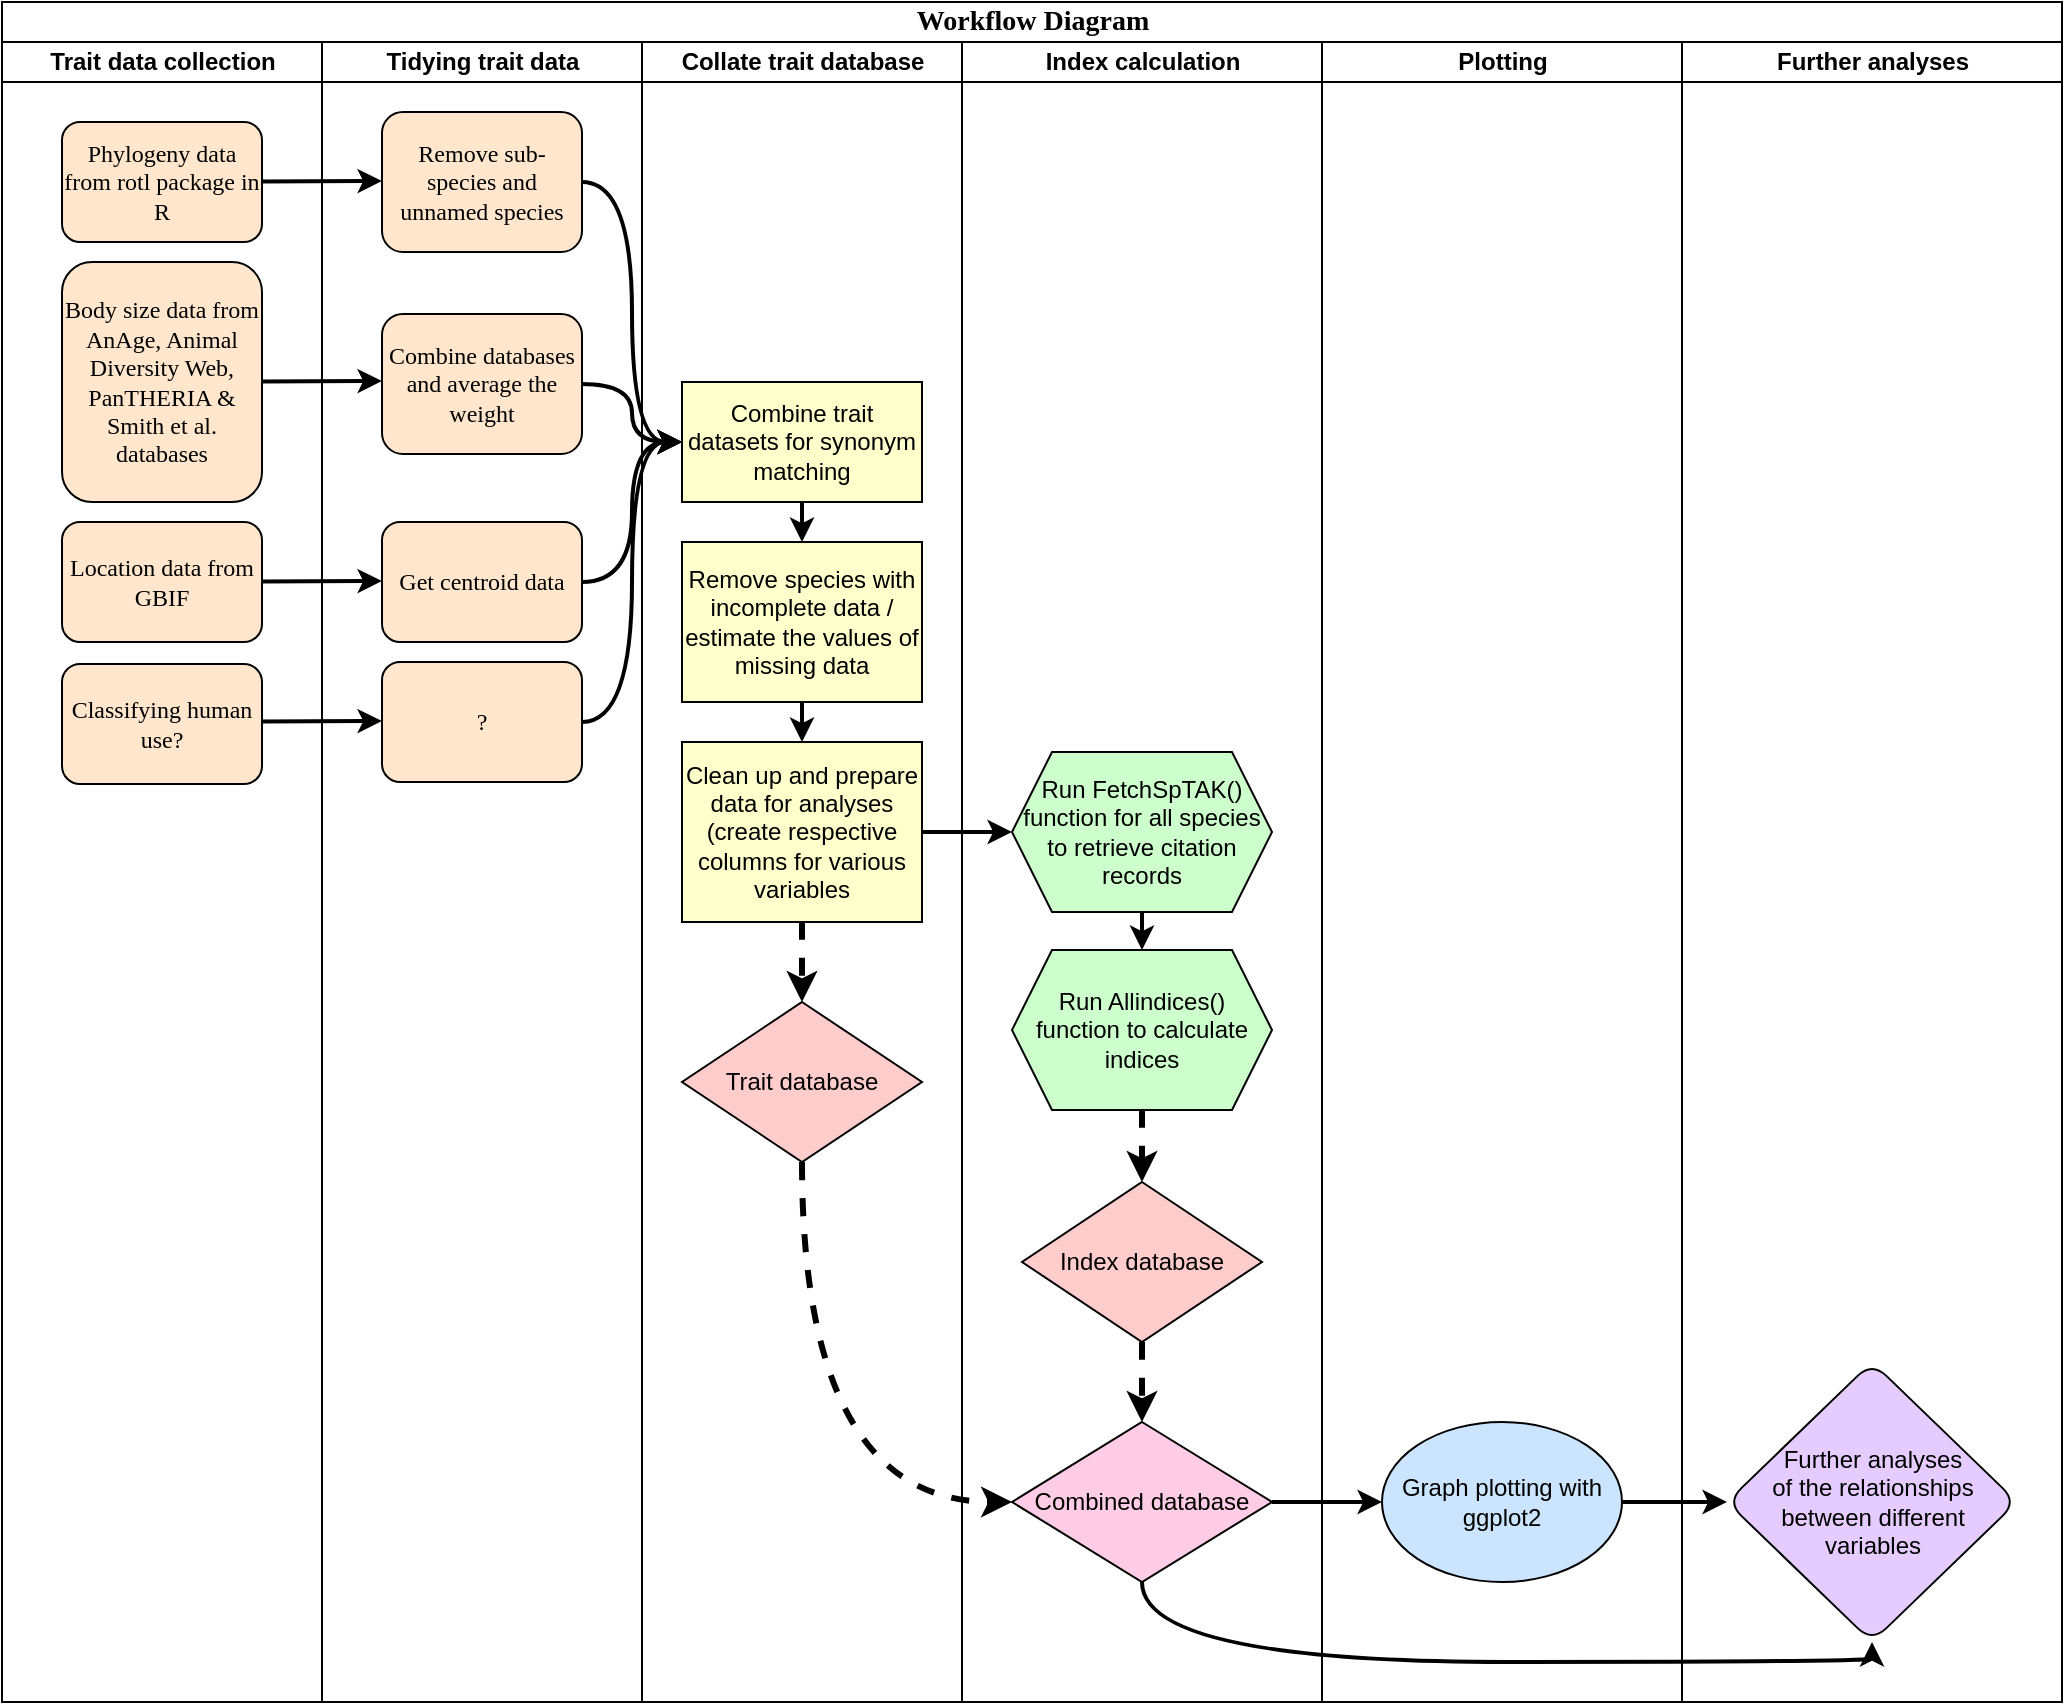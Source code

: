 <mxfile version="13.7.3" type="device"><diagram name="Page-1" id="74e2e168-ea6b-b213-b513-2b3c1d86103e"><mxGraphModel dx="1422" dy="822" grid="1" gridSize="10" guides="1" tooltips="1" connect="1" arrows="1" fold="1" page="1" pageScale="1" pageWidth="1100" pageHeight="850" background="#ffffff" math="0" shadow="0"><root><mxCell id="0"/><mxCell id="1" parent="0"/><mxCell id="77e6c97f196da883-1" value="&lt;font style=&quot;font-size: 14px&quot;&gt;Workflow Diagram&lt;/font&gt;" style="swimlane;html=1;childLayout=stackLayout;startSize=20;rounded=0;shadow=0;labelBackgroundColor=none;strokeWidth=1;fontFamily=Verdana;fontSize=8;align=center;" parent="1" vertex="1"><mxGeometry x="70" y="40" width="1030" height="850" as="geometry"><mxRectangle x="70" y="40" width="180" height="20" as="alternateBounds"/></mxGeometry></mxCell><mxCell id="77e6c97f196da883-2" value="Trait data collection" style="swimlane;html=1;startSize=20;" parent="77e6c97f196da883-1" vertex="1"><mxGeometry y="20" width="160" height="830" as="geometry"/></mxCell><mxCell id="77e6c97f196da883-8" value="&lt;font style=&quot;font-size: 12px&quot;&gt;Phylogeny data from rotl package in R&lt;/font&gt;" style="rounded=1;whiteSpace=wrap;html=1;shadow=0;labelBackgroundColor=none;strokeWidth=1;fontFamily=Verdana;fontSize=8;align=center;fillColor=#FFE6CC;" parent="77e6c97f196da883-2" vertex="1"><mxGeometry x="30" y="40" width="100" height="60" as="geometry"/></mxCell><mxCell id="77e6c97f196da883-9" value="&lt;font style=&quot;font-size: 12px&quot;&gt;Body size data from AnAge, Animal Diversity Web, PanTHERIA &amp;amp; Smith et al. databases&lt;/font&gt;" style="rounded=1;whiteSpace=wrap;html=1;shadow=0;labelBackgroundColor=none;strokeWidth=1;fontFamily=Verdana;fontSize=8;align=center;fillColor=#FFE6CC;" parent="77e6c97f196da883-2" vertex="1"><mxGeometry x="30" y="110" width="100" height="120" as="geometry"/></mxCell><mxCell id="77e6c97f196da883-10" value="&lt;font style=&quot;font-size: 12px&quot;&gt;Location data from GBIF&lt;/font&gt;" style="rounded=1;whiteSpace=wrap;html=1;shadow=0;labelBackgroundColor=none;strokeWidth=1;fontFamily=Verdana;fontSize=8;align=center;fillColor=#FFE6CC;" parent="77e6c97f196da883-2" vertex="1"><mxGeometry x="30" y="240" width="100" height="60" as="geometry"/></mxCell><mxCell id="XKUxORRQM8vKHSbiPtRv-2" value="&lt;font style=&quot;font-size: 12px&quot;&gt;Classifying human use?&lt;/font&gt;" style="rounded=1;whiteSpace=wrap;html=1;shadow=0;labelBackgroundColor=none;strokeWidth=1;fontFamily=Verdana;fontSize=8;align=center;fillColor=#FFE6CC;" vertex="1" parent="77e6c97f196da883-2"><mxGeometry x="30" y="311" width="100" height="60" as="geometry"/></mxCell><mxCell id="XKUxORRQM8vKHSbiPtRv-11" value="" style="endArrow=classic;html=1;strokeWidth=2;" edge="1" parent="77e6c97f196da883-2" source="77e6c97f196da883-8"><mxGeometry width="50" height="50" relative="1" as="geometry"><mxPoint x="140" y="69.5" as="sourcePoint"/><mxPoint x="190" y="69.5" as="targetPoint"/></mxGeometry></mxCell><mxCell id="77e6c97f196da883-3" value="Tidying trait data" style="swimlane;html=1;startSize=20;" parent="77e6c97f196da883-1" vertex="1"><mxGeometry x="160" y="20" width="160" height="830" as="geometry"/></mxCell><mxCell id="XKUxORRQM8vKHSbiPtRv-14" value="" style="endArrow=classic;html=1;strokeWidth=2;" edge="1" parent="77e6c97f196da883-3"><mxGeometry width="50" height="50" relative="1" as="geometry"><mxPoint x="-30" y="339.773" as="sourcePoint"/><mxPoint x="30" y="339.5" as="targetPoint"/></mxGeometry></mxCell><mxCell id="XKUxORRQM8vKHSbiPtRv-13" value="" style="endArrow=classic;html=1;strokeWidth=2;" edge="1" parent="77e6c97f196da883-3"><mxGeometry width="50" height="50" relative="1" as="geometry"><mxPoint x="-30" y="269.773" as="sourcePoint"/><mxPoint x="30" y="269.5" as="targetPoint"/></mxGeometry></mxCell><mxCell id="XKUxORRQM8vKHSbiPtRv-12" value="" style="endArrow=classic;html=1;strokeWidth=2;" edge="1" parent="77e6c97f196da883-3"><mxGeometry width="50" height="50" relative="1" as="geometry"><mxPoint x="-30" y="169.773" as="sourcePoint"/><mxPoint x="30" y="169.5" as="targetPoint"/></mxGeometry></mxCell><mxCell id="XKUxORRQM8vKHSbiPtRv-5" value="&lt;font style=&quot;font-size: 12px&quot;&gt;Remove sub-species and unnamed species&lt;/font&gt;" style="rounded=1;whiteSpace=wrap;html=1;shadow=0;labelBackgroundColor=none;strokeWidth=1;fontFamily=Verdana;fontSize=8;align=center;fillColor=#FFE6CC;" vertex="1" parent="77e6c97f196da883-3"><mxGeometry x="30" y="35" width="100" height="70" as="geometry"/></mxCell><mxCell id="XKUxORRQM8vKHSbiPtRv-7" value="&lt;font style=&quot;font-size: 12px&quot;&gt;Get centroid data&lt;/font&gt;" style="rounded=1;whiteSpace=wrap;html=1;shadow=0;labelBackgroundColor=none;strokeWidth=1;fontFamily=Verdana;fontSize=8;align=center;fillColor=#FFE6CC;" vertex="1" parent="77e6c97f196da883-3"><mxGeometry x="30" y="240" width="100" height="60" as="geometry"/></mxCell><mxCell id="XKUxORRQM8vKHSbiPtRv-8" value="&lt;font style=&quot;font-size: 12px&quot;&gt;?&lt;/font&gt;" style="rounded=1;whiteSpace=wrap;html=1;shadow=0;labelBackgroundColor=none;strokeWidth=1;fontFamily=Verdana;fontSize=8;align=center;fillColor=#FFE6CC;" vertex="1" parent="77e6c97f196da883-3"><mxGeometry x="30" y="310" width="100" height="60" as="geometry"/></mxCell><mxCell id="XKUxORRQM8vKHSbiPtRv-6" value="&lt;font style=&quot;font-size: 12px&quot;&gt;Combine databases and average the weight&lt;/font&gt;" style="rounded=1;whiteSpace=wrap;html=1;shadow=0;labelBackgroundColor=none;strokeWidth=1;fontFamily=Verdana;fontSize=8;align=center;fillColor=#FFE6CC;" vertex="1" parent="77e6c97f196da883-3"><mxGeometry x="30" y="136" width="100" height="70" as="geometry"/></mxCell><mxCell id="77e6c97f196da883-4" value="Collate trait database" style="swimlane;html=1;startSize=20;horizontal=1;" parent="77e6c97f196da883-1" vertex="1"><mxGeometry x="320" y="20" width="160" height="830" as="geometry"/></mxCell><mxCell id="XKUxORRQM8vKHSbiPtRv-25" value="Combine trait datasets for synonym matching" style="rounded=0;whiteSpace=wrap;html=1;fillColor=#FFFFCC;" vertex="1" parent="77e6c97f196da883-4"><mxGeometry x="20" y="170" width="120" height="60" as="geometry"/></mxCell><mxCell id="XKUxORRQM8vKHSbiPtRv-26" value="Remove species with incomplete data / estimate the values of missing data" style="rounded=0;whiteSpace=wrap;html=1;fillColor=#FFFFCC;" vertex="1" parent="77e6c97f196da883-4"><mxGeometry x="20" y="250" width="120" height="80" as="geometry"/></mxCell><mxCell id="XKUxORRQM8vKHSbiPtRv-27" value="Clean up and prepare data for analyses (create respective columns for various variables" style="rounded=0;whiteSpace=wrap;html=1;fillColor=#FFFFCC;" vertex="1" parent="77e6c97f196da883-4"><mxGeometry x="20" y="350" width="120" height="90" as="geometry"/></mxCell><mxCell id="XKUxORRQM8vKHSbiPtRv-38" value="" style="edgeStyle=orthogonalEdgeStyle;curved=1;rounded=0;orthogonalLoop=1;jettySize=auto;html=1;entryX=0.5;entryY=0;entryDx=0;entryDy=0;strokeWidth=2;" edge="1" parent="77e6c97f196da883-4" source="XKUxORRQM8vKHSbiPtRv-25" target="XKUxORRQM8vKHSbiPtRv-26"><mxGeometry relative="1" as="geometry"><mxPoint x="80" y="310" as="targetPoint"/></mxGeometry></mxCell><mxCell id="XKUxORRQM8vKHSbiPtRv-40" value="" style="edgeStyle=orthogonalEdgeStyle;curved=1;rounded=0;orthogonalLoop=1;jettySize=auto;html=1;entryX=0.5;entryY=0;entryDx=0;entryDy=0;strokeWidth=2;" edge="1" parent="77e6c97f196da883-4" source="XKUxORRQM8vKHSbiPtRv-26" target="XKUxORRQM8vKHSbiPtRv-27"><mxGeometry relative="1" as="geometry"><mxPoint x="80" y="410" as="targetPoint"/></mxGeometry></mxCell><mxCell id="XKUxORRQM8vKHSbiPtRv-42" value="" style="edgeStyle=orthogonalEdgeStyle;curved=1;rounded=0;orthogonalLoop=1;jettySize=auto;html=1;entryX=0.5;entryY=0;entryDx=0;entryDy=0;labelBorderColor=none;dashed=1;strokeWidth=3;" edge="1" parent="77e6c97f196da883-4" source="XKUxORRQM8vKHSbiPtRv-27" target="XKUxORRQM8vKHSbiPtRv-24"><mxGeometry relative="1" as="geometry"><mxPoint x="80" y="520" as="targetPoint"/></mxGeometry></mxCell><mxCell id="XKUxORRQM8vKHSbiPtRv-24" value="Trait database" style="rhombus;whiteSpace=wrap;html=1;fillColor=#FFCCCC;" vertex="1" parent="77e6c97f196da883-4"><mxGeometry x="20" y="480" width="120" height="80" as="geometry"/></mxCell><mxCell id="77e6c97f196da883-5" value="Index calculation" style="swimlane;html=1;startSize=20;" parent="77e6c97f196da883-1" vertex="1"><mxGeometry x="480" y="20" width="180" height="830" as="geometry"/></mxCell><mxCell id="XKUxORRQM8vKHSbiPtRv-49" value="" style="edgeStyle=orthogonalEdgeStyle;curved=1;rounded=0;orthogonalLoop=1;jettySize=auto;html=1;strokeWidth=2;" edge="1" parent="77e6c97f196da883-5" source="XKUxORRQM8vKHSbiPtRv-44" target="XKUxORRQM8vKHSbiPtRv-48"><mxGeometry relative="1" as="geometry"/></mxCell><mxCell id="XKUxORRQM8vKHSbiPtRv-51" value="" style="edgeStyle=orthogonalEdgeStyle;curved=1;rounded=0;orthogonalLoop=1;jettySize=auto;html=1;entryX=0.5;entryY=0;entryDx=0;entryDy=0;labelBorderColor=none;dashed=1;strokeWidth=3;" edge="1" parent="77e6c97f196da883-5" target="XKUxORRQM8vKHSbiPtRv-50"><mxGeometry relative="1" as="geometry"><mxPoint x="90" y="534" as="sourcePoint"/><mxPoint x="-300" y="554" as="targetPoint"/></mxGeometry></mxCell><mxCell id="XKUxORRQM8vKHSbiPtRv-44" value="Run FetchSpTAK()&lt;br&gt;function for all species to retrieve citation&lt;br&gt;records" style="shape=hexagon;perimeter=hexagonPerimeter2;whiteSpace=wrap;html=1;fixedSize=1;rounded=0;fillColor=#CCFFCC;sketch=0;shadow=0;" vertex="1" parent="77e6c97f196da883-5"><mxGeometry x="25" y="355" width="130" height="80" as="geometry"/></mxCell><mxCell id="XKUxORRQM8vKHSbiPtRv-48" value="Run Allindices() function to calculate indices" style="shape=hexagon;perimeter=hexagonPerimeter2;whiteSpace=wrap;html=1;fixedSize=1;rounded=0;fillColor=#CCFFCC;" vertex="1" parent="77e6c97f196da883-5"><mxGeometry x="25" y="454" width="130" height="80" as="geometry"/></mxCell><mxCell id="XKUxORRQM8vKHSbiPtRv-53" value="" style="edgeStyle=orthogonalEdgeStyle;curved=1;rounded=0;orthogonalLoop=1;jettySize=auto;html=1;strokeWidth=3;dashed=1;" edge="1" parent="77e6c97f196da883-5" source="XKUxORRQM8vKHSbiPtRv-50" target="XKUxORRQM8vKHSbiPtRv-52"><mxGeometry relative="1" as="geometry"/></mxCell><mxCell id="XKUxORRQM8vKHSbiPtRv-52" value="Combined database" style="rhombus;whiteSpace=wrap;html=1;fillColor=#FFCCE6;" vertex="1" parent="77e6c97f196da883-5"><mxGeometry x="25" y="690" width="130" height="80" as="geometry"/></mxCell><mxCell id="XKUxORRQM8vKHSbiPtRv-50" value="Index database" style="rhombus;whiteSpace=wrap;html=1;fillColor=#FFCCCC;" vertex="1" parent="77e6c97f196da883-5"><mxGeometry x="30" y="570" width="120" height="80" as="geometry"/></mxCell><mxCell id="77e6c97f196da883-6" value="Plotting" style="swimlane;html=1;startSize=20;" parent="77e6c97f196da883-1" vertex="1"><mxGeometry x="660" y="20" width="180" height="830" as="geometry"/></mxCell><mxCell id="XKUxORRQM8vKHSbiPtRv-56" value="Graph plotting with ggplot2" style="ellipse;whiteSpace=wrap;html=1;fillColor=#CCE5FF;" vertex="1" parent="77e6c97f196da883-6"><mxGeometry x="30" y="690" width="120" height="80" as="geometry"/></mxCell><mxCell id="77e6c97f196da883-7" value="Further analyses" style="swimlane;html=1;startSize=20;" parent="77e6c97f196da883-1" vertex="1"><mxGeometry x="840" y="20" width="190" height="830" as="geometry"/></mxCell><mxCell id="XKUxORRQM8vKHSbiPtRv-65" value="&lt;span&gt;Further analyses&lt;/span&gt;&lt;br&gt;&lt;span&gt;of the relationships&lt;/span&gt;&lt;br&gt;&lt;span&gt;between different variables&lt;/span&gt;" style="rhombus;whiteSpace=wrap;html=1;fillColor=#E5CCFF;rounded=1;" vertex="1" parent="77e6c97f196da883-7"><mxGeometry x="22.5" y="660" width="145" height="140" as="geometry"/></mxCell><mxCell id="XKUxORRQM8vKHSbiPtRv-30" value="" style="edgeStyle=orthogonalEdgeStyle;rounded=0;orthogonalLoop=1;jettySize=auto;html=1;entryX=0;entryY=0.5;entryDx=0;entryDy=0;curved=1;strokeWidth=2;" edge="1" parent="77e6c97f196da883-1" source="XKUxORRQM8vKHSbiPtRv-5" target="XKUxORRQM8vKHSbiPtRv-25"><mxGeometry relative="1" as="geometry"><mxPoint x="340" y="150" as="targetPoint"/></mxGeometry></mxCell><mxCell id="XKUxORRQM8vKHSbiPtRv-32" value="" style="edgeStyle=orthogonalEdgeStyle;rounded=0;orthogonalLoop=1;jettySize=auto;html=1;entryX=0;entryY=0.5;entryDx=0;entryDy=0;curved=1;strokeWidth=2;" edge="1" parent="77e6c97f196da883-1" source="XKUxORRQM8vKHSbiPtRv-6" target="XKUxORRQM8vKHSbiPtRv-25"><mxGeometry relative="1" as="geometry"><mxPoint x="360" y="191" as="targetPoint"/></mxGeometry></mxCell><mxCell id="XKUxORRQM8vKHSbiPtRv-34" value="" style="edgeStyle=orthogonalEdgeStyle;curved=1;rounded=0;orthogonalLoop=1;jettySize=auto;html=1;entryX=0;entryY=0.5;entryDx=0;entryDy=0;strokeWidth=2;" edge="1" parent="77e6c97f196da883-1" source="XKUxORRQM8vKHSbiPtRv-7" target="XKUxORRQM8vKHSbiPtRv-25"><mxGeometry relative="1" as="geometry"><mxPoint x="310" y="240" as="targetPoint"/></mxGeometry></mxCell><mxCell id="XKUxORRQM8vKHSbiPtRv-36" value="" style="edgeStyle=orthogonalEdgeStyle;curved=1;rounded=0;orthogonalLoop=1;jettySize=auto;html=1;entryX=0;entryY=0.5;entryDx=0;entryDy=0;strokeWidth=2;" edge="1" parent="77e6c97f196da883-1" source="XKUxORRQM8vKHSbiPtRv-8" target="XKUxORRQM8vKHSbiPtRv-25"><mxGeometry relative="1" as="geometry"><mxPoint x="330" y="260" as="targetPoint"/></mxGeometry></mxCell><mxCell id="XKUxORRQM8vKHSbiPtRv-45" value="" style="edgeStyle=orthogonalEdgeStyle;curved=1;rounded=0;orthogonalLoop=1;jettySize=auto;html=1;strokeWidth=2;" edge="1" parent="77e6c97f196da883-1" source="XKUxORRQM8vKHSbiPtRv-27" target="XKUxORRQM8vKHSbiPtRv-44"><mxGeometry relative="1" as="geometry"/></mxCell><mxCell id="XKUxORRQM8vKHSbiPtRv-55" value="" style="edgeStyle=orthogonalEdgeStyle;curved=1;rounded=0;orthogonalLoop=1;jettySize=auto;html=1;dashed=1;strokeWidth=3;entryX=0;entryY=0.5;entryDx=0;entryDy=0;" edge="1" parent="77e6c97f196da883-1" source="XKUxORRQM8vKHSbiPtRv-24" target="XKUxORRQM8vKHSbiPtRv-52"><mxGeometry relative="1" as="geometry"><mxPoint x="400" y="690" as="targetPoint"/><Array as="points"><mxPoint x="400" y="750"/></Array></mxGeometry></mxCell><mxCell id="XKUxORRQM8vKHSbiPtRv-57" value="" style="edgeStyle=orthogonalEdgeStyle;curved=1;rounded=0;orthogonalLoop=1;jettySize=auto;html=1;strokeWidth=2;" edge="1" parent="77e6c97f196da883-1" source="XKUxORRQM8vKHSbiPtRv-52" target="XKUxORRQM8vKHSbiPtRv-56"><mxGeometry relative="1" as="geometry"/></mxCell><mxCell id="XKUxORRQM8vKHSbiPtRv-66" value="" style="edgeStyle=orthogonalEdgeStyle;curved=1;rounded=0;orthogonalLoop=1;jettySize=auto;html=1;strokeWidth=2;entryX=0;entryY=0.5;entryDx=0;entryDy=0;" edge="1" parent="77e6c97f196da883-1" source="XKUxORRQM8vKHSbiPtRv-56" target="XKUxORRQM8vKHSbiPtRv-65"><mxGeometry relative="1" as="geometry"><mxPoint x="863" y="920" as="targetPoint"/></mxGeometry></mxCell><mxCell id="XKUxORRQM8vKHSbiPtRv-68" value="" style="edgeStyle=orthogonalEdgeStyle;curved=1;rounded=0;orthogonalLoop=1;jettySize=auto;html=1;strokeWidth=2;entryX=0.5;entryY=1;entryDx=0;entryDy=0;" edge="1" parent="77e6c97f196da883-1" source="XKUxORRQM8vKHSbiPtRv-52" target="XKUxORRQM8vKHSbiPtRv-65"><mxGeometry relative="1" as="geometry"><mxPoint x="870" y="910" as="targetPoint"/><Array as="points"><mxPoint x="570" y="830"/><mxPoint x="935" y="830"/></Array></mxGeometry></mxCell></root></mxGraphModel></diagram></mxfile>